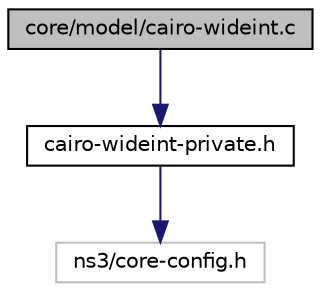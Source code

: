 digraph "core/model/cairo-wideint.c"
{
  edge [fontname="Helvetica",fontsize="10",labelfontname="Helvetica",labelfontsize="10"];
  node [fontname="Helvetica",fontsize="10",shape=record];
  Node1 [label="core/model/cairo-wideint.c",height=0.2,width=0.4,color="black", fillcolor="grey75", style="filled", fontcolor="black"];
  Node1 -> Node2 [color="midnightblue",fontsize="10",style="solid"];
  Node2 [label="cairo-wideint-private.h",height=0.2,width=0.4,color="black", fillcolor="white", style="filled",URL="$da/d10/cairo-wideint-private_8h.html"];
  Node2 -> Node3 [color="midnightblue",fontsize="10",style="solid"];
  Node3 [label="ns3/core-config.h",height=0.2,width=0.4,color="grey75", fillcolor="white", style="filled"];
}
